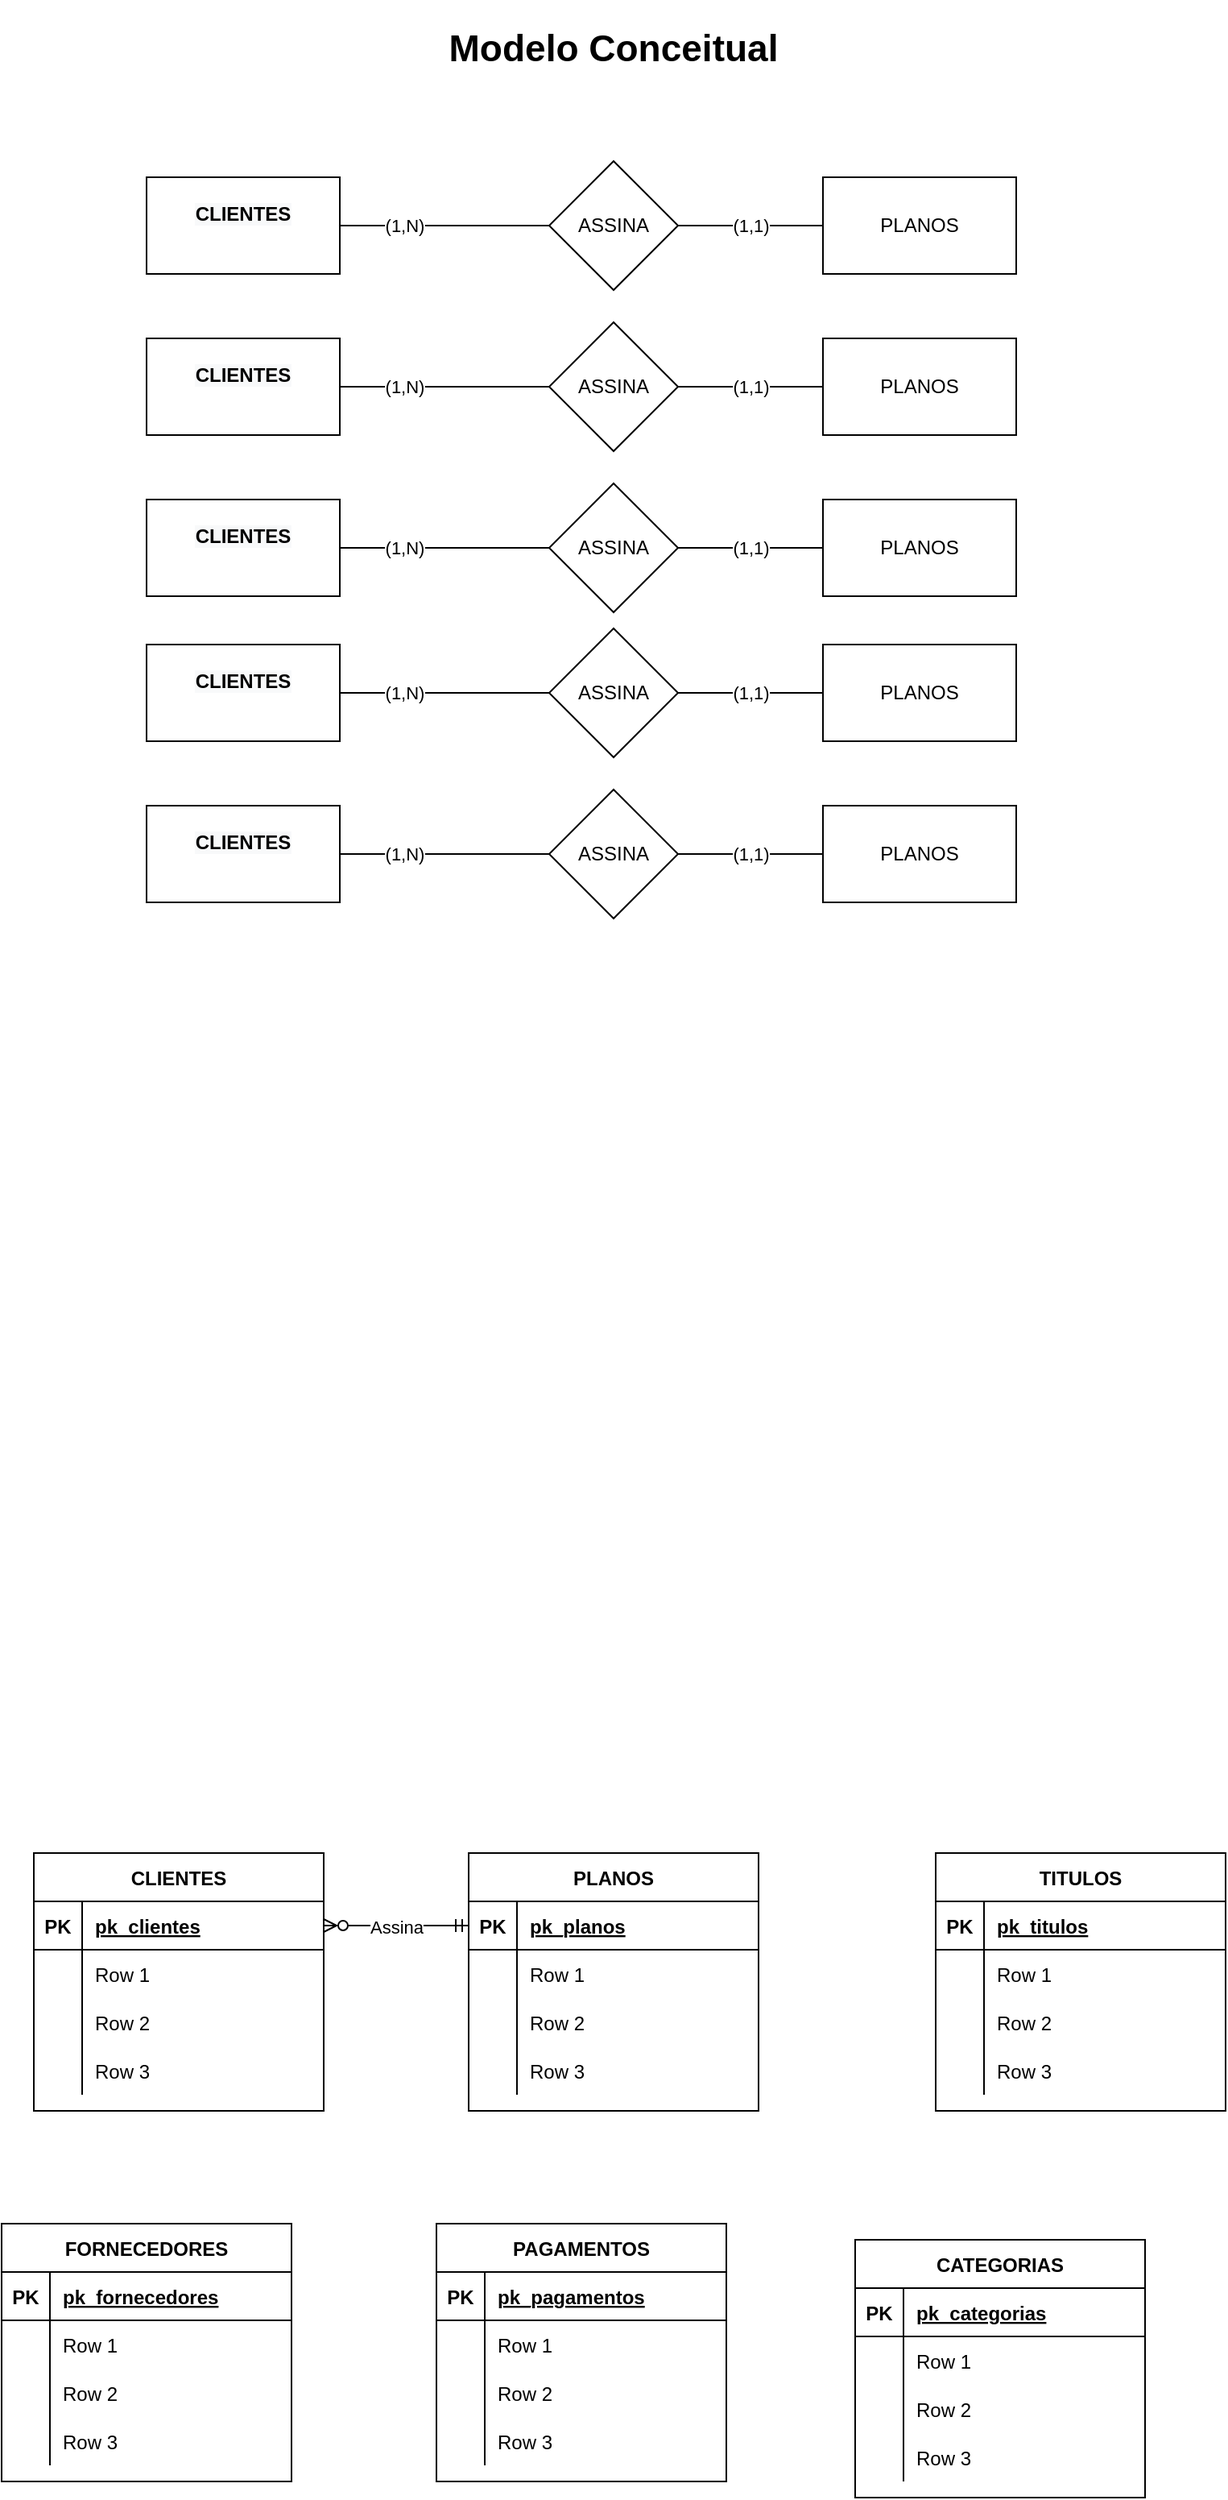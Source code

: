 <mxfile version="20.5.1" type="github"><diagram id="LvLNpRTg5S48HGQ50iHA" name="Página-1"><mxGraphModel dx="1422" dy="1923" grid="1" gridSize="10" guides="1" tooltips="1" connect="1" arrows="1" fold="1" page="1" pageScale="1" pageWidth="827" pageHeight="1169" math="0" shadow="0"><root><mxCell id="0"/><mxCell id="1" parent="0"/><mxCell id="NP3qdC7nzJABI4OuVEPU-14" value="PLANOS" style="shape=table;startSize=30;container=1;collapsible=1;childLayout=tableLayout;fixedRows=1;rowLines=0;fontStyle=1;align=center;resizeLast=1;" vertex="1" parent="1"><mxGeometry x="300" y="20" width="180" height="160" as="geometry"/></mxCell><mxCell id="NP3qdC7nzJABI4OuVEPU-15" value="" style="shape=tableRow;horizontal=0;startSize=0;swimlaneHead=0;swimlaneBody=0;fillColor=none;collapsible=0;dropTarget=0;points=[[0,0.5],[1,0.5]];portConstraint=eastwest;top=0;left=0;right=0;bottom=1;" vertex="1" parent="NP3qdC7nzJABI4OuVEPU-14"><mxGeometry y="30" width="180" height="30" as="geometry"/></mxCell><mxCell id="NP3qdC7nzJABI4OuVEPU-16" value="PK" style="shape=partialRectangle;connectable=0;fillColor=none;top=0;left=0;bottom=0;right=0;fontStyle=1;overflow=hidden;" vertex="1" parent="NP3qdC7nzJABI4OuVEPU-15"><mxGeometry width="30" height="30" as="geometry"><mxRectangle width="30" height="30" as="alternateBounds"/></mxGeometry></mxCell><mxCell id="NP3qdC7nzJABI4OuVEPU-17" value="pk_planos" style="shape=partialRectangle;connectable=0;fillColor=none;top=0;left=0;bottom=0;right=0;align=left;spacingLeft=6;fontStyle=5;overflow=hidden;" vertex="1" parent="NP3qdC7nzJABI4OuVEPU-15"><mxGeometry x="30" width="150" height="30" as="geometry"><mxRectangle width="150" height="30" as="alternateBounds"/></mxGeometry></mxCell><mxCell id="NP3qdC7nzJABI4OuVEPU-18" value="" style="shape=tableRow;horizontal=0;startSize=0;swimlaneHead=0;swimlaneBody=0;fillColor=none;collapsible=0;dropTarget=0;points=[[0,0.5],[1,0.5]];portConstraint=eastwest;top=0;left=0;right=0;bottom=0;" vertex="1" parent="NP3qdC7nzJABI4OuVEPU-14"><mxGeometry y="60" width="180" height="30" as="geometry"/></mxCell><mxCell id="NP3qdC7nzJABI4OuVEPU-19" value="" style="shape=partialRectangle;connectable=0;fillColor=none;top=0;left=0;bottom=0;right=0;editable=1;overflow=hidden;" vertex="1" parent="NP3qdC7nzJABI4OuVEPU-18"><mxGeometry width="30" height="30" as="geometry"><mxRectangle width="30" height="30" as="alternateBounds"/></mxGeometry></mxCell><mxCell id="NP3qdC7nzJABI4OuVEPU-20" value="Row 1" style="shape=partialRectangle;connectable=0;fillColor=none;top=0;left=0;bottom=0;right=0;align=left;spacingLeft=6;overflow=hidden;" vertex="1" parent="NP3qdC7nzJABI4OuVEPU-18"><mxGeometry x="30" width="150" height="30" as="geometry"><mxRectangle width="150" height="30" as="alternateBounds"/></mxGeometry></mxCell><mxCell id="NP3qdC7nzJABI4OuVEPU-21" value="" style="shape=tableRow;horizontal=0;startSize=0;swimlaneHead=0;swimlaneBody=0;fillColor=none;collapsible=0;dropTarget=0;points=[[0,0.5],[1,0.5]];portConstraint=eastwest;top=0;left=0;right=0;bottom=0;" vertex="1" parent="NP3qdC7nzJABI4OuVEPU-14"><mxGeometry y="90" width="180" height="30" as="geometry"/></mxCell><mxCell id="NP3qdC7nzJABI4OuVEPU-22" value="" style="shape=partialRectangle;connectable=0;fillColor=none;top=0;left=0;bottom=0;right=0;editable=1;overflow=hidden;" vertex="1" parent="NP3qdC7nzJABI4OuVEPU-21"><mxGeometry width="30" height="30" as="geometry"><mxRectangle width="30" height="30" as="alternateBounds"/></mxGeometry></mxCell><mxCell id="NP3qdC7nzJABI4OuVEPU-23" value="Row 2" style="shape=partialRectangle;connectable=0;fillColor=none;top=0;left=0;bottom=0;right=0;align=left;spacingLeft=6;overflow=hidden;" vertex="1" parent="NP3qdC7nzJABI4OuVEPU-21"><mxGeometry x="30" width="150" height="30" as="geometry"><mxRectangle width="150" height="30" as="alternateBounds"/></mxGeometry></mxCell><mxCell id="NP3qdC7nzJABI4OuVEPU-24" value="" style="shape=tableRow;horizontal=0;startSize=0;swimlaneHead=0;swimlaneBody=0;fillColor=none;collapsible=0;dropTarget=0;points=[[0,0.5],[1,0.5]];portConstraint=eastwest;top=0;left=0;right=0;bottom=0;" vertex="1" parent="NP3qdC7nzJABI4OuVEPU-14"><mxGeometry y="120" width="180" height="30" as="geometry"/></mxCell><mxCell id="NP3qdC7nzJABI4OuVEPU-25" value="" style="shape=partialRectangle;connectable=0;fillColor=none;top=0;left=0;bottom=0;right=0;editable=1;overflow=hidden;" vertex="1" parent="NP3qdC7nzJABI4OuVEPU-24"><mxGeometry width="30" height="30" as="geometry"><mxRectangle width="30" height="30" as="alternateBounds"/></mxGeometry></mxCell><mxCell id="NP3qdC7nzJABI4OuVEPU-26" value="Row 3" style="shape=partialRectangle;connectable=0;fillColor=none;top=0;left=0;bottom=0;right=0;align=left;spacingLeft=6;overflow=hidden;" vertex="1" parent="NP3qdC7nzJABI4OuVEPU-24"><mxGeometry x="30" width="150" height="30" as="geometry"><mxRectangle width="150" height="30" as="alternateBounds"/></mxGeometry></mxCell><mxCell id="NP3qdC7nzJABI4OuVEPU-40" value="FORNECEDORES" style="shape=table;startSize=30;container=1;collapsible=1;childLayout=tableLayout;fixedRows=1;rowLines=0;fontStyle=1;align=center;resizeLast=1;" vertex="1" parent="1"><mxGeometry x="10" y="250" width="180" height="160" as="geometry"/></mxCell><mxCell id="NP3qdC7nzJABI4OuVEPU-41" value="" style="shape=tableRow;horizontal=0;startSize=0;swimlaneHead=0;swimlaneBody=0;fillColor=none;collapsible=0;dropTarget=0;points=[[0,0.5],[1,0.5]];portConstraint=eastwest;top=0;left=0;right=0;bottom=1;" vertex="1" parent="NP3qdC7nzJABI4OuVEPU-40"><mxGeometry y="30" width="180" height="30" as="geometry"/></mxCell><mxCell id="NP3qdC7nzJABI4OuVEPU-42" value="PK" style="shape=partialRectangle;connectable=0;fillColor=none;top=0;left=0;bottom=0;right=0;fontStyle=1;overflow=hidden;" vertex="1" parent="NP3qdC7nzJABI4OuVEPU-41"><mxGeometry width="30" height="30" as="geometry"><mxRectangle width="30" height="30" as="alternateBounds"/></mxGeometry></mxCell><mxCell id="NP3qdC7nzJABI4OuVEPU-43" value="pk_fornecedores" style="shape=partialRectangle;connectable=0;fillColor=none;top=0;left=0;bottom=0;right=0;align=left;spacingLeft=6;fontStyle=5;overflow=hidden;" vertex="1" parent="NP3qdC7nzJABI4OuVEPU-41"><mxGeometry x="30" width="150" height="30" as="geometry"><mxRectangle width="150" height="30" as="alternateBounds"/></mxGeometry></mxCell><mxCell id="NP3qdC7nzJABI4OuVEPU-44" value="" style="shape=tableRow;horizontal=0;startSize=0;swimlaneHead=0;swimlaneBody=0;fillColor=none;collapsible=0;dropTarget=0;points=[[0,0.5],[1,0.5]];portConstraint=eastwest;top=0;left=0;right=0;bottom=0;" vertex="1" parent="NP3qdC7nzJABI4OuVEPU-40"><mxGeometry y="60" width="180" height="30" as="geometry"/></mxCell><mxCell id="NP3qdC7nzJABI4OuVEPU-45" value="" style="shape=partialRectangle;connectable=0;fillColor=none;top=0;left=0;bottom=0;right=0;editable=1;overflow=hidden;" vertex="1" parent="NP3qdC7nzJABI4OuVEPU-44"><mxGeometry width="30" height="30" as="geometry"><mxRectangle width="30" height="30" as="alternateBounds"/></mxGeometry></mxCell><mxCell id="NP3qdC7nzJABI4OuVEPU-46" value="Row 1" style="shape=partialRectangle;connectable=0;fillColor=none;top=0;left=0;bottom=0;right=0;align=left;spacingLeft=6;overflow=hidden;" vertex="1" parent="NP3qdC7nzJABI4OuVEPU-44"><mxGeometry x="30" width="150" height="30" as="geometry"><mxRectangle width="150" height="30" as="alternateBounds"/></mxGeometry></mxCell><mxCell id="NP3qdC7nzJABI4OuVEPU-47" value="" style="shape=tableRow;horizontal=0;startSize=0;swimlaneHead=0;swimlaneBody=0;fillColor=none;collapsible=0;dropTarget=0;points=[[0,0.5],[1,0.5]];portConstraint=eastwest;top=0;left=0;right=0;bottom=0;" vertex="1" parent="NP3qdC7nzJABI4OuVEPU-40"><mxGeometry y="90" width="180" height="30" as="geometry"/></mxCell><mxCell id="NP3qdC7nzJABI4OuVEPU-48" value="" style="shape=partialRectangle;connectable=0;fillColor=none;top=0;left=0;bottom=0;right=0;editable=1;overflow=hidden;" vertex="1" parent="NP3qdC7nzJABI4OuVEPU-47"><mxGeometry width="30" height="30" as="geometry"><mxRectangle width="30" height="30" as="alternateBounds"/></mxGeometry></mxCell><mxCell id="NP3qdC7nzJABI4OuVEPU-49" value="Row 2" style="shape=partialRectangle;connectable=0;fillColor=none;top=0;left=0;bottom=0;right=0;align=left;spacingLeft=6;overflow=hidden;" vertex="1" parent="NP3qdC7nzJABI4OuVEPU-47"><mxGeometry x="30" width="150" height="30" as="geometry"><mxRectangle width="150" height="30" as="alternateBounds"/></mxGeometry></mxCell><mxCell id="NP3qdC7nzJABI4OuVEPU-50" value="" style="shape=tableRow;horizontal=0;startSize=0;swimlaneHead=0;swimlaneBody=0;fillColor=none;collapsible=0;dropTarget=0;points=[[0,0.5],[1,0.5]];portConstraint=eastwest;top=0;left=0;right=0;bottom=0;" vertex="1" parent="NP3qdC7nzJABI4OuVEPU-40"><mxGeometry y="120" width="180" height="30" as="geometry"/></mxCell><mxCell id="NP3qdC7nzJABI4OuVEPU-51" value="" style="shape=partialRectangle;connectable=0;fillColor=none;top=0;left=0;bottom=0;right=0;editable=1;overflow=hidden;" vertex="1" parent="NP3qdC7nzJABI4OuVEPU-50"><mxGeometry width="30" height="30" as="geometry"><mxRectangle width="30" height="30" as="alternateBounds"/></mxGeometry></mxCell><mxCell id="NP3qdC7nzJABI4OuVEPU-52" value="Row 3" style="shape=partialRectangle;connectable=0;fillColor=none;top=0;left=0;bottom=0;right=0;align=left;spacingLeft=6;overflow=hidden;" vertex="1" parent="NP3qdC7nzJABI4OuVEPU-50"><mxGeometry x="30" width="150" height="30" as="geometry"><mxRectangle width="150" height="30" as="alternateBounds"/></mxGeometry></mxCell><mxCell id="NP3qdC7nzJABI4OuVEPU-53" value="CATEGORIAS" style="shape=table;startSize=30;container=1;collapsible=1;childLayout=tableLayout;fixedRows=1;rowLines=0;fontStyle=1;align=center;resizeLast=1;" vertex="1" parent="1"><mxGeometry x="540" y="260" width="180" height="160" as="geometry"/></mxCell><mxCell id="NP3qdC7nzJABI4OuVEPU-54" value="" style="shape=tableRow;horizontal=0;startSize=0;swimlaneHead=0;swimlaneBody=0;fillColor=none;collapsible=0;dropTarget=0;points=[[0,0.5],[1,0.5]];portConstraint=eastwest;top=0;left=0;right=0;bottom=1;" vertex="1" parent="NP3qdC7nzJABI4OuVEPU-53"><mxGeometry y="30" width="180" height="30" as="geometry"/></mxCell><mxCell id="NP3qdC7nzJABI4OuVEPU-55" value="PK" style="shape=partialRectangle;connectable=0;fillColor=none;top=0;left=0;bottom=0;right=0;fontStyle=1;overflow=hidden;" vertex="1" parent="NP3qdC7nzJABI4OuVEPU-54"><mxGeometry width="30" height="30" as="geometry"><mxRectangle width="30" height="30" as="alternateBounds"/></mxGeometry></mxCell><mxCell id="NP3qdC7nzJABI4OuVEPU-56" value="pk_categorias" style="shape=partialRectangle;connectable=0;fillColor=none;top=0;left=0;bottom=0;right=0;align=left;spacingLeft=6;fontStyle=5;overflow=hidden;" vertex="1" parent="NP3qdC7nzJABI4OuVEPU-54"><mxGeometry x="30" width="150" height="30" as="geometry"><mxRectangle width="150" height="30" as="alternateBounds"/></mxGeometry></mxCell><mxCell id="NP3qdC7nzJABI4OuVEPU-57" value="" style="shape=tableRow;horizontal=0;startSize=0;swimlaneHead=0;swimlaneBody=0;fillColor=none;collapsible=0;dropTarget=0;points=[[0,0.5],[1,0.5]];portConstraint=eastwest;top=0;left=0;right=0;bottom=0;" vertex="1" parent="NP3qdC7nzJABI4OuVEPU-53"><mxGeometry y="60" width="180" height="30" as="geometry"/></mxCell><mxCell id="NP3qdC7nzJABI4OuVEPU-58" value="" style="shape=partialRectangle;connectable=0;fillColor=none;top=0;left=0;bottom=0;right=0;editable=1;overflow=hidden;" vertex="1" parent="NP3qdC7nzJABI4OuVEPU-57"><mxGeometry width="30" height="30" as="geometry"><mxRectangle width="30" height="30" as="alternateBounds"/></mxGeometry></mxCell><mxCell id="NP3qdC7nzJABI4OuVEPU-59" value="Row 1" style="shape=partialRectangle;connectable=0;fillColor=none;top=0;left=0;bottom=0;right=0;align=left;spacingLeft=6;overflow=hidden;" vertex="1" parent="NP3qdC7nzJABI4OuVEPU-57"><mxGeometry x="30" width="150" height="30" as="geometry"><mxRectangle width="150" height="30" as="alternateBounds"/></mxGeometry></mxCell><mxCell id="NP3qdC7nzJABI4OuVEPU-60" value="" style="shape=tableRow;horizontal=0;startSize=0;swimlaneHead=0;swimlaneBody=0;fillColor=none;collapsible=0;dropTarget=0;points=[[0,0.5],[1,0.5]];portConstraint=eastwest;top=0;left=0;right=0;bottom=0;" vertex="1" parent="NP3qdC7nzJABI4OuVEPU-53"><mxGeometry y="90" width="180" height="30" as="geometry"/></mxCell><mxCell id="NP3qdC7nzJABI4OuVEPU-61" value="" style="shape=partialRectangle;connectable=0;fillColor=none;top=0;left=0;bottom=0;right=0;editable=1;overflow=hidden;" vertex="1" parent="NP3qdC7nzJABI4OuVEPU-60"><mxGeometry width="30" height="30" as="geometry"><mxRectangle width="30" height="30" as="alternateBounds"/></mxGeometry></mxCell><mxCell id="NP3qdC7nzJABI4OuVEPU-62" value="Row 2" style="shape=partialRectangle;connectable=0;fillColor=none;top=0;left=0;bottom=0;right=0;align=left;spacingLeft=6;overflow=hidden;" vertex="1" parent="NP3qdC7nzJABI4OuVEPU-60"><mxGeometry x="30" width="150" height="30" as="geometry"><mxRectangle width="150" height="30" as="alternateBounds"/></mxGeometry></mxCell><mxCell id="NP3qdC7nzJABI4OuVEPU-63" value="" style="shape=tableRow;horizontal=0;startSize=0;swimlaneHead=0;swimlaneBody=0;fillColor=none;collapsible=0;dropTarget=0;points=[[0,0.5],[1,0.5]];portConstraint=eastwest;top=0;left=0;right=0;bottom=0;" vertex="1" parent="NP3qdC7nzJABI4OuVEPU-53"><mxGeometry y="120" width="180" height="30" as="geometry"/></mxCell><mxCell id="NP3qdC7nzJABI4OuVEPU-64" value="" style="shape=partialRectangle;connectable=0;fillColor=none;top=0;left=0;bottom=0;right=0;editable=1;overflow=hidden;" vertex="1" parent="NP3qdC7nzJABI4OuVEPU-63"><mxGeometry width="30" height="30" as="geometry"><mxRectangle width="30" height="30" as="alternateBounds"/></mxGeometry></mxCell><mxCell id="NP3qdC7nzJABI4OuVEPU-65" value="Row 3" style="shape=partialRectangle;connectable=0;fillColor=none;top=0;left=0;bottom=0;right=0;align=left;spacingLeft=6;overflow=hidden;" vertex="1" parent="NP3qdC7nzJABI4OuVEPU-63"><mxGeometry x="30" width="150" height="30" as="geometry"><mxRectangle width="150" height="30" as="alternateBounds"/></mxGeometry></mxCell><mxCell id="NP3qdC7nzJABI4OuVEPU-66" value="CLIENTES" style="shape=table;startSize=30;container=1;collapsible=1;childLayout=tableLayout;fixedRows=1;rowLines=0;fontStyle=1;align=center;resizeLast=1;" vertex="1" parent="1"><mxGeometry x="30" y="20" width="180" height="160" as="geometry"/></mxCell><mxCell id="NP3qdC7nzJABI4OuVEPU-67" value="" style="shape=tableRow;horizontal=0;startSize=0;swimlaneHead=0;swimlaneBody=0;fillColor=none;collapsible=0;dropTarget=0;points=[[0,0.5],[1,0.5]];portConstraint=eastwest;top=0;left=0;right=0;bottom=1;" vertex="1" parent="NP3qdC7nzJABI4OuVEPU-66"><mxGeometry y="30" width="180" height="30" as="geometry"/></mxCell><mxCell id="NP3qdC7nzJABI4OuVEPU-68" value="PK" style="shape=partialRectangle;connectable=0;fillColor=none;top=0;left=0;bottom=0;right=0;fontStyle=1;overflow=hidden;" vertex="1" parent="NP3qdC7nzJABI4OuVEPU-67"><mxGeometry width="30" height="30" as="geometry"><mxRectangle width="30" height="30" as="alternateBounds"/></mxGeometry></mxCell><mxCell id="NP3qdC7nzJABI4OuVEPU-69" value="pk_clientes" style="shape=partialRectangle;connectable=0;fillColor=none;top=0;left=0;bottom=0;right=0;align=left;spacingLeft=6;fontStyle=5;overflow=hidden;" vertex="1" parent="NP3qdC7nzJABI4OuVEPU-67"><mxGeometry x="30" width="150" height="30" as="geometry"><mxRectangle width="150" height="30" as="alternateBounds"/></mxGeometry></mxCell><mxCell id="NP3qdC7nzJABI4OuVEPU-70" value="" style="shape=tableRow;horizontal=0;startSize=0;swimlaneHead=0;swimlaneBody=0;fillColor=none;collapsible=0;dropTarget=0;points=[[0,0.5],[1,0.5]];portConstraint=eastwest;top=0;left=0;right=0;bottom=0;" vertex="1" parent="NP3qdC7nzJABI4OuVEPU-66"><mxGeometry y="60" width="180" height="30" as="geometry"/></mxCell><mxCell id="NP3qdC7nzJABI4OuVEPU-71" value="" style="shape=partialRectangle;connectable=0;fillColor=none;top=0;left=0;bottom=0;right=0;editable=1;overflow=hidden;" vertex="1" parent="NP3qdC7nzJABI4OuVEPU-70"><mxGeometry width="30" height="30" as="geometry"><mxRectangle width="30" height="30" as="alternateBounds"/></mxGeometry></mxCell><mxCell id="NP3qdC7nzJABI4OuVEPU-72" value="Row 1" style="shape=partialRectangle;connectable=0;fillColor=none;top=0;left=0;bottom=0;right=0;align=left;spacingLeft=6;overflow=hidden;" vertex="1" parent="NP3qdC7nzJABI4OuVEPU-70"><mxGeometry x="30" width="150" height="30" as="geometry"><mxRectangle width="150" height="30" as="alternateBounds"/></mxGeometry></mxCell><mxCell id="NP3qdC7nzJABI4OuVEPU-73" value="" style="shape=tableRow;horizontal=0;startSize=0;swimlaneHead=0;swimlaneBody=0;fillColor=none;collapsible=0;dropTarget=0;points=[[0,0.5],[1,0.5]];portConstraint=eastwest;top=0;left=0;right=0;bottom=0;" vertex="1" parent="NP3qdC7nzJABI4OuVEPU-66"><mxGeometry y="90" width="180" height="30" as="geometry"/></mxCell><mxCell id="NP3qdC7nzJABI4OuVEPU-74" value="" style="shape=partialRectangle;connectable=0;fillColor=none;top=0;left=0;bottom=0;right=0;editable=1;overflow=hidden;" vertex="1" parent="NP3qdC7nzJABI4OuVEPU-73"><mxGeometry width="30" height="30" as="geometry"><mxRectangle width="30" height="30" as="alternateBounds"/></mxGeometry></mxCell><mxCell id="NP3qdC7nzJABI4OuVEPU-75" value="Row 2" style="shape=partialRectangle;connectable=0;fillColor=none;top=0;left=0;bottom=0;right=0;align=left;spacingLeft=6;overflow=hidden;" vertex="1" parent="NP3qdC7nzJABI4OuVEPU-73"><mxGeometry x="30" width="150" height="30" as="geometry"><mxRectangle width="150" height="30" as="alternateBounds"/></mxGeometry></mxCell><mxCell id="NP3qdC7nzJABI4OuVEPU-76" value="" style="shape=tableRow;horizontal=0;startSize=0;swimlaneHead=0;swimlaneBody=0;fillColor=none;collapsible=0;dropTarget=0;points=[[0,0.5],[1,0.5]];portConstraint=eastwest;top=0;left=0;right=0;bottom=0;" vertex="1" parent="NP3qdC7nzJABI4OuVEPU-66"><mxGeometry y="120" width="180" height="30" as="geometry"/></mxCell><mxCell id="NP3qdC7nzJABI4OuVEPU-77" value="" style="shape=partialRectangle;connectable=0;fillColor=none;top=0;left=0;bottom=0;right=0;editable=1;overflow=hidden;" vertex="1" parent="NP3qdC7nzJABI4OuVEPU-76"><mxGeometry width="30" height="30" as="geometry"><mxRectangle width="30" height="30" as="alternateBounds"/></mxGeometry></mxCell><mxCell id="NP3qdC7nzJABI4OuVEPU-78" value="Row 3" style="shape=partialRectangle;connectable=0;fillColor=none;top=0;left=0;bottom=0;right=0;align=left;spacingLeft=6;overflow=hidden;" vertex="1" parent="NP3qdC7nzJABI4OuVEPU-76"><mxGeometry x="30" width="150" height="30" as="geometry"><mxRectangle width="150" height="30" as="alternateBounds"/></mxGeometry></mxCell><mxCell id="NP3qdC7nzJABI4OuVEPU-79" value="PAGAMENTOS" style="shape=table;startSize=30;container=1;collapsible=1;childLayout=tableLayout;fixedRows=1;rowLines=0;fontStyle=1;align=center;resizeLast=1;" vertex="1" parent="1"><mxGeometry x="280" y="250" width="180" height="160" as="geometry"/></mxCell><mxCell id="NP3qdC7nzJABI4OuVEPU-80" value="" style="shape=tableRow;horizontal=0;startSize=0;swimlaneHead=0;swimlaneBody=0;fillColor=none;collapsible=0;dropTarget=0;points=[[0,0.5],[1,0.5]];portConstraint=eastwest;top=0;left=0;right=0;bottom=1;" vertex="1" parent="NP3qdC7nzJABI4OuVEPU-79"><mxGeometry y="30" width="180" height="30" as="geometry"/></mxCell><mxCell id="NP3qdC7nzJABI4OuVEPU-81" value="PK" style="shape=partialRectangle;connectable=0;fillColor=none;top=0;left=0;bottom=0;right=0;fontStyle=1;overflow=hidden;" vertex="1" parent="NP3qdC7nzJABI4OuVEPU-80"><mxGeometry width="30" height="30" as="geometry"><mxRectangle width="30" height="30" as="alternateBounds"/></mxGeometry></mxCell><mxCell id="NP3qdC7nzJABI4OuVEPU-82" value="pk_pagamentos" style="shape=partialRectangle;connectable=0;fillColor=none;top=0;left=0;bottom=0;right=0;align=left;spacingLeft=6;fontStyle=5;overflow=hidden;" vertex="1" parent="NP3qdC7nzJABI4OuVEPU-80"><mxGeometry x="30" width="150" height="30" as="geometry"><mxRectangle width="150" height="30" as="alternateBounds"/></mxGeometry></mxCell><mxCell id="NP3qdC7nzJABI4OuVEPU-83" value="" style="shape=tableRow;horizontal=0;startSize=0;swimlaneHead=0;swimlaneBody=0;fillColor=none;collapsible=0;dropTarget=0;points=[[0,0.5],[1,0.5]];portConstraint=eastwest;top=0;left=0;right=0;bottom=0;" vertex="1" parent="NP3qdC7nzJABI4OuVEPU-79"><mxGeometry y="60" width="180" height="30" as="geometry"/></mxCell><mxCell id="NP3qdC7nzJABI4OuVEPU-84" value="" style="shape=partialRectangle;connectable=0;fillColor=none;top=0;left=0;bottom=0;right=0;editable=1;overflow=hidden;" vertex="1" parent="NP3qdC7nzJABI4OuVEPU-83"><mxGeometry width="30" height="30" as="geometry"><mxRectangle width="30" height="30" as="alternateBounds"/></mxGeometry></mxCell><mxCell id="NP3qdC7nzJABI4OuVEPU-85" value="Row 1" style="shape=partialRectangle;connectable=0;fillColor=none;top=0;left=0;bottom=0;right=0;align=left;spacingLeft=6;overflow=hidden;" vertex="1" parent="NP3qdC7nzJABI4OuVEPU-83"><mxGeometry x="30" width="150" height="30" as="geometry"><mxRectangle width="150" height="30" as="alternateBounds"/></mxGeometry></mxCell><mxCell id="NP3qdC7nzJABI4OuVEPU-86" value="" style="shape=tableRow;horizontal=0;startSize=0;swimlaneHead=0;swimlaneBody=0;fillColor=none;collapsible=0;dropTarget=0;points=[[0,0.5],[1,0.5]];portConstraint=eastwest;top=0;left=0;right=0;bottom=0;" vertex="1" parent="NP3qdC7nzJABI4OuVEPU-79"><mxGeometry y="90" width="180" height="30" as="geometry"/></mxCell><mxCell id="NP3qdC7nzJABI4OuVEPU-87" value="" style="shape=partialRectangle;connectable=0;fillColor=none;top=0;left=0;bottom=0;right=0;editable=1;overflow=hidden;" vertex="1" parent="NP3qdC7nzJABI4OuVEPU-86"><mxGeometry width="30" height="30" as="geometry"><mxRectangle width="30" height="30" as="alternateBounds"/></mxGeometry></mxCell><mxCell id="NP3qdC7nzJABI4OuVEPU-88" value="Row 2" style="shape=partialRectangle;connectable=0;fillColor=none;top=0;left=0;bottom=0;right=0;align=left;spacingLeft=6;overflow=hidden;" vertex="1" parent="NP3qdC7nzJABI4OuVEPU-86"><mxGeometry x="30" width="150" height="30" as="geometry"><mxRectangle width="150" height="30" as="alternateBounds"/></mxGeometry></mxCell><mxCell id="NP3qdC7nzJABI4OuVEPU-89" value="" style="shape=tableRow;horizontal=0;startSize=0;swimlaneHead=0;swimlaneBody=0;fillColor=none;collapsible=0;dropTarget=0;points=[[0,0.5],[1,0.5]];portConstraint=eastwest;top=0;left=0;right=0;bottom=0;" vertex="1" parent="NP3qdC7nzJABI4OuVEPU-79"><mxGeometry y="120" width="180" height="30" as="geometry"/></mxCell><mxCell id="NP3qdC7nzJABI4OuVEPU-90" value="" style="shape=partialRectangle;connectable=0;fillColor=none;top=0;left=0;bottom=0;right=0;editable=1;overflow=hidden;" vertex="1" parent="NP3qdC7nzJABI4OuVEPU-89"><mxGeometry width="30" height="30" as="geometry"><mxRectangle width="30" height="30" as="alternateBounds"/></mxGeometry></mxCell><mxCell id="NP3qdC7nzJABI4OuVEPU-91" value="Row 3" style="shape=partialRectangle;connectable=0;fillColor=none;top=0;left=0;bottom=0;right=0;align=left;spacingLeft=6;overflow=hidden;" vertex="1" parent="NP3qdC7nzJABI4OuVEPU-89"><mxGeometry x="30" width="150" height="30" as="geometry"><mxRectangle width="150" height="30" as="alternateBounds"/></mxGeometry></mxCell><mxCell id="NP3qdC7nzJABI4OuVEPU-105" value="TITULOS" style="shape=table;startSize=30;container=1;collapsible=1;childLayout=tableLayout;fixedRows=1;rowLines=0;fontStyle=1;align=center;resizeLast=1;" vertex="1" parent="1"><mxGeometry x="590" y="20" width="180" height="160" as="geometry"/></mxCell><mxCell id="NP3qdC7nzJABI4OuVEPU-106" value="" style="shape=tableRow;horizontal=0;startSize=0;swimlaneHead=0;swimlaneBody=0;fillColor=none;collapsible=0;dropTarget=0;points=[[0,0.5],[1,0.5]];portConstraint=eastwest;top=0;left=0;right=0;bottom=1;" vertex="1" parent="NP3qdC7nzJABI4OuVEPU-105"><mxGeometry y="30" width="180" height="30" as="geometry"/></mxCell><mxCell id="NP3qdC7nzJABI4OuVEPU-107" value="PK" style="shape=partialRectangle;connectable=0;fillColor=none;top=0;left=0;bottom=0;right=0;fontStyle=1;overflow=hidden;" vertex="1" parent="NP3qdC7nzJABI4OuVEPU-106"><mxGeometry width="30" height="30" as="geometry"><mxRectangle width="30" height="30" as="alternateBounds"/></mxGeometry></mxCell><mxCell id="NP3qdC7nzJABI4OuVEPU-108" value="pk_titulos" style="shape=partialRectangle;connectable=0;fillColor=none;top=0;left=0;bottom=0;right=0;align=left;spacingLeft=6;fontStyle=5;overflow=hidden;" vertex="1" parent="NP3qdC7nzJABI4OuVEPU-106"><mxGeometry x="30" width="150" height="30" as="geometry"><mxRectangle width="150" height="30" as="alternateBounds"/></mxGeometry></mxCell><mxCell id="NP3qdC7nzJABI4OuVEPU-109" value="" style="shape=tableRow;horizontal=0;startSize=0;swimlaneHead=0;swimlaneBody=0;fillColor=none;collapsible=0;dropTarget=0;points=[[0,0.5],[1,0.5]];portConstraint=eastwest;top=0;left=0;right=0;bottom=0;" vertex="1" parent="NP3qdC7nzJABI4OuVEPU-105"><mxGeometry y="60" width="180" height="30" as="geometry"/></mxCell><mxCell id="NP3qdC7nzJABI4OuVEPU-110" value="" style="shape=partialRectangle;connectable=0;fillColor=none;top=0;left=0;bottom=0;right=0;editable=1;overflow=hidden;" vertex="1" parent="NP3qdC7nzJABI4OuVEPU-109"><mxGeometry width="30" height="30" as="geometry"><mxRectangle width="30" height="30" as="alternateBounds"/></mxGeometry></mxCell><mxCell id="NP3qdC7nzJABI4OuVEPU-111" value="Row 1" style="shape=partialRectangle;connectable=0;fillColor=none;top=0;left=0;bottom=0;right=0;align=left;spacingLeft=6;overflow=hidden;" vertex="1" parent="NP3qdC7nzJABI4OuVEPU-109"><mxGeometry x="30" width="150" height="30" as="geometry"><mxRectangle width="150" height="30" as="alternateBounds"/></mxGeometry></mxCell><mxCell id="NP3qdC7nzJABI4OuVEPU-112" value="" style="shape=tableRow;horizontal=0;startSize=0;swimlaneHead=0;swimlaneBody=0;fillColor=none;collapsible=0;dropTarget=0;points=[[0,0.5],[1,0.5]];portConstraint=eastwest;top=0;left=0;right=0;bottom=0;" vertex="1" parent="NP3qdC7nzJABI4OuVEPU-105"><mxGeometry y="90" width="180" height="30" as="geometry"/></mxCell><mxCell id="NP3qdC7nzJABI4OuVEPU-113" value="" style="shape=partialRectangle;connectable=0;fillColor=none;top=0;left=0;bottom=0;right=0;editable=1;overflow=hidden;" vertex="1" parent="NP3qdC7nzJABI4OuVEPU-112"><mxGeometry width="30" height="30" as="geometry"><mxRectangle width="30" height="30" as="alternateBounds"/></mxGeometry></mxCell><mxCell id="NP3qdC7nzJABI4OuVEPU-114" value="Row 2" style="shape=partialRectangle;connectable=0;fillColor=none;top=0;left=0;bottom=0;right=0;align=left;spacingLeft=6;overflow=hidden;" vertex="1" parent="NP3qdC7nzJABI4OuVEPU-112"><mxGeometry x="30" width="150" height="30" as="geometry"><mxRectangle width="150" height="30" as="alternateBounds"/></mxGeometry></mxCell><mxCell id="NP3qdC7nzJABI4OuVEPU-115" value="" style="shape=tableRow;horizontal=0;startSize=0;swimlaneHead=0;swimlaneBody=0;fillColor=none;collapsible=0;dropTarget=0;points=[[0,0.5],[1,0.5]];portConstraint=eastwest;top=0;left=0;right=0;bottom=0;" vertex="1" parent="NP3qdC7nzJABI4OuVEPU-105"><mxGeometry y="120" width="180" height="30" as="geometry"/></mxCell><mxCell id="NP3qdC7nzJABI4OuVEPU-116" value="" style="shape=partialRectangle;connectable=0;fillColor=none;top=0;left=0;bottom=0;right=0;editable=1;overflow=hidden;" vertex="1" parent="NP3qdC7nzJABI4OuVEPU-115"><mxGeometry width="30" height="30" as="geometry"><mxRectangle width="30" height="30" as="alternateBounds"/></mxGeometry></mxCell><mxCell id="NP3qdC7nzJABI4OuVEPU-117" value="Row 3" style="shape=partialRectangle;connectable=0;fillColor=none;top=0;left=0;bottom=0;right=0;align=left;spacingLeft=6;overflow=hidden;" vertex="1" parent="NP3qdC7nzJABI4OuVEPU-115"><mxGeometry x="30" width="150" height="30" as="geometry"><mxRectangle width="150" height="30" as="alternateBounds"/></mxGeometry></mxCell><mxCell id="NP3qdC7nzJABI4OuVEPU-120" value="Assina" style="edgeStyle=orthogonalEdgeStyle;rounded=0;orthogonalLoop=1;jettySize=auto;html=1;exitX=1;exitY=0.5;exitDx=0;exitDy=0;startArrow=ERzeroToMany;startFill=0;endArrow=ERmandOne;endFill=0;" edge="1" parent="1" source="NP3qdC7nzJABI4OuVEPU-67"><mxGeometry relative="1" as="geometry"><mxPoint x="300" y="65" as="targetPoint"/></mxGeometry></mxCell><mxCell id="NP3qdC7nzJABI4OuVEPU-224" value="(1,N)" style="edgeStyle=orthogonalEdgeStyle;rounded=0;orthogonalLoop=1;jettySize=auto;html=1;exitX=1;exitY=0.5;exitDx=0;exitDy=0;entryX=0;entryY=0.5;entryDx=0;entryDy=0;startArrow=none;startFill=0;endArrow=none;endFill=0;" edge="1" parent="1" source="NP3qdC7nzJABI4OuVEPU-222" target="NP3qdC7nzJABI4OuVEPU-223"><mxGeometry x="-0.385" relative="1" as="geometry"><mxPoint as="offset"/></mxGeometry></mxCell><mxCell id="NP3qdC7nzJABI4OuVEPU-222" value="&#10;&lt;span style=&quot;color: rgb(0, 0, 0); font-family: Helvetica; font-size: 12px; font-style: normal; font-variant-ligatures: normal; font-variant-caps: normal; font-weight: 700; letter-spacing: normal; orphans: 2; text-align: center; text-indent: 0px; text-transform: none; widows: 2; word-spacing: 0px; -webkit-text-stroke-width: 0px; background-color: rgb(248, 249, 250); text-decoration-thickness: initial; text-decoration-style: initial; text-decoration-color: initial; float: none; display: inline !important;&quot;&gt;CLIENTES&lt;/span&gt;&#10;&#10;" style="rounded=0;whiteSpace=wrap;html=1;fillColor=default;" vertex="1" parent="1"><mxGeometry x="100" y="-730" width="120" height="60" as="geometry"/></mxCell><mxCell id="NP3qdC7nzJABI4OuVEPU-226" value="(1,1)" style="edgeStyle=orthogonalEdgeStyle;rounded=0;orthogonalLoop=1;jettySize=auto;html=1;exitX=1;exitY=0.5;exitDx=0;exitDy=0;entryX=0;entryY=0.5;entryDx=0;entryDy=0;startArrow=none;startFill=0;endArrow=none;endFill=0;" edge="1" parent="1" source="NP3qdC7nzJABI4OuVEPU-223" target="NP3qdC7nzJABI4OuVEPU-225"><mxGeometry relative="1" as="geometry"/></mxCell><mxCell id="NP3qdC7nzJABI4OuVEPU-223" value="ASSINA" style="rhombus;whiteSpace=wrap;html=1;fillColor=default;" vertex="1" parent="1"><mxGeometry x="350" y="-740" width="80" height="80" as="geometry"/></mxCell><mxCell id="NP3qdC7nzJABI4OuVEPU-225" value="PLANOS" style="rounded=0;whiteSpace=wrap;html=1;fillColor=default;" vertex="1" parent="1"><mxGeometry x="520" y="-730" width="120" height="60" as="geometry"/></mxCell><mxCell id="NP3qdC7nzJABI4OuVEPU-227" value="(1,N)" style="edgeStyle=orthogonalEdgeStyle;rounded=0;orthogonalLoop=1;jettySize=auto;html=1;exitX=1;exitY=0.5;exitDx=0;exitDy=0;entryX=0;entryY=0.5;entryDx=0;entryDy=0;startArrow=none;startFill=0;endArrow=none;endFill=0;" edge="1" parent="1" source="NP3qdC7nzJABI4OuVEPU-228" target="NP3qdC7nzJABI4OuVEPU-230"><mxGeometry x="-0.385" relative="1" as="geometry"><mxPoint as="offset"/></mxGeometry></mxCell><mxCell id="NP3qdC7nzJABI4OuVEPU-228" value="&#10;&lt;span style=&quot;color: rgb(0, 0, 0); font-family: Helvetica; font-size: 12px; font-style: normal; font-variant-ligatures: normal; font-variant-caps: normal; font-weight: 700; letter-spacing: normal; orphans: 2; text-align: center; text-indent: 0px; text-transform: none; widows: 2; word-spacing: 0px; -webkit-text-stroke-width: 0px; background-color: rgb(248, 249, 250); text-decoration-thickness: initial; text-decoration-style: initial; text-decoration-color: initial; float: none; display: inline !important;&quot;&gt;CLIENTES&lt;/span&gt;&#10;&#10;" style="rounded=0;whiteSpace=wrap;html=1;fillColor=default;" vertex="1" parent="1"><mxGeometry x="100" y="-630" width="120" height="60" as="geometry"/></mxCell><mxCell id="NP3qdC7nzJABI4OuVEPU-229" value="(1,1)" style="edgeStyle=orthogonalEdgeStyle;rounded=0;orthogonalLoop=1;jettySize=auto;html=1;exitX=1;exitY=0.5;exitDx=0;exitDy=0;entryX=0;entryY=0.5;entryDx=0;entryDy=0;startArrow=none;startFill=0;endArrow=none;endFill=0;" edge="1" parent="1" source="NP3qdC7nzJABI4OuVEPU-230" target="NP3qdC7nzJABI4OuVEPU-231"><mxGeometry relative="1" as="geometry"/></mxCell><mxCell id="NP3qdC7nzJABI4OuVEPU-230" value="ASSINA" style="rhombus;whiteSpace=wrap;html=1;fillColor=default;" vertex="1" parent="1"><mxGeometry x="350" y="-640" width="80" height="80" as="geometry"/></mxCell><mxCell id="NP3qdC7nzJABI4OuVEPU-231" value="PLANOS" style="rounded=0;whiteSpace=wrap;html=1;fillColor=default;" vertex="1" parent="1"><mxGeometry x="520" y="-630" width="120" height="60" as="geometry"/></mxCell><mxCell id="NP3qdC7nzJABI4OuVEPU-232" value="(1,N)" style="edgeStyle=orthogonalEdgeStyle;rounded=0;orthogonalLoop=1;jettySize=auto;html=1;exitX=1;exitY=0.5;exitDx=0;exitDy=0;entryX=0;entryY=0.5;entryDx=0;entryDy=0;startArrow=none;startFill=0;endArrow=none;endFill=0;" edge="1" parent="1" source="NP3qdC7nzJABI4OuVEPU-233" target="NP3qdC7nzJABI4OuVEPU-235"><mxGeometry x="-0.385" relative="1" as="geometry"><mxPoint as="offset"/></mxGeometry></mxCell><mxCell id="NP3qdC7nzJABI4OuVEPU-233" value="&#10;&lt;span style=&quot;color: rgb(0, 0, 0); font-family: Helvetica; font-size: 12px; font-style: normal; font-variant-ligatures: normal; font-variant-caps: normal; font-weight: 700; letter-spacing: normal; orphans: 2; text-align: center; text-indent: 0px; text-transform: none; widows: 2; word-spacing: 0px; -webkit-text-stroke-width: 0px; background-color: rgb(248, 249, 250); text-decoration-thickness: initial; text-decoration-style: initial; text-decoration-color: initial; float: none; display: inline !important;&quot;&gt;CLIENTES&lt;/span&gt;&#10;&#10;" style="rounded=0;whiteSpace=wrap;html=1;fillColor=default;" vertex="1" parent="1"><mxGeometry x="100" y="-1020" width="120" height="60" as="geometry"/></mxCell><mxCell id="NP3qdC7nzJABI4OuVEPU-234" value="(1,1)" style="edgeStyle=orthogonalEdgeStyle;rounded=0;orthogonalLoop=1;jettySize=auto;html=1;exitX=1;exitY=0.5;exitDx=0;exitDy=0;entryX=0;entryY=0.5;entryDx=0;entryDy=0;startArrow=none;startFill=0;endArrow=none;endFill=0;" edge="1" parent="1" source="NP3qdC7nzJABI4OuVEPU-235" target="NP3qdC7nzJABI4OuVEPU-236"><mxGeometry relative="1" as="geometry"/></mxCell><mxCell id="NP3qdC7nzJABI4OuVEPU-235" value="ASSINA" style="rhombus;whiteSpace=wrap;html=1;fillColor=default;" vertex="1" parent="1"><mxGeometry x="350" y="-1030" width="80" height="80" as="geometry"/></mxCell><mxCell id="NP3qdC7nzJABI4OuVEPU-236" value="PLANOS" style="rounded=0;whiteSpace=wrap;html=1;fillColor=default;" vertex="1" parent="1"><mxGeometry x="520" y="-1020" width="120" height="60" as="geometry"/></mxCell><mxCell id="NP3qdC7nzJABI4OuVEPU-237" value="(1,N)" style="edgeStyle=orthogonalEdgeStyle;rounded=0;orthogonalLoop=1;jettySize=auto;html=1;exitX=1;exitY=0.5;exitDx=0;exitDy=0;entryX=0;entryY=0.5;entryDx=0;entryDy=0;startArrow=none;startFill=0;endArrow=none;endFill=0;" edge="1" parent="1" source="NP3qdC7nzJABI4OuVEPU-238" target="NP3qdC7nzJABI4OuVEPU-240"><mxGeometry x="-0.385" relative="1" as="geometry"><mxPoint as="offset"/></mxGeometry></mxCell><mxCell id="NP3qdC7nzJABI4OuVEPU-238" value="&#10;&lt;span style=&quot;color: rgb(0, 0, 0); font-family: Helvetica; font-size: 12px; font-style: normal; font-variant-ligatures: normal; font-variant-caps: normal; font-weight: 700; letter-spacing: normal; orphans: 2; text-align: center; text-indent: 0px; text-transform: none; widows: 2; word-spacing: 0px; -webkit-text-stroke-width: 0px; background-color: rgb(248, 249, 250); text-decoration-thickness: initial; text-decoration-style: initial; text-decoration-color: initial; float: none; display: inline !important;&quot;&gt;CLIENTES&lt;/span&gt;&#10;&#10;" style="rounded=0;whiteSpace=wrap;html=1;fillColor=default;" vertex="1" parent="1"><mxGeometry x="100" y="-920" width="120" height="60" as="geometry"/></mxCell><mxCell id="NP3qdC7nzJABI4OuVEPU-239" value="(1,1)" style="edgeStyle=orthogonalEdgeStyle;rounded=0;orthogonalLoop=1;jettySize=auto;html=1;exitX=1;exitY=0.5;exitDx=0;exitDy=0;entryX=0;entryY=0.5;entryDx=0;entryDy=0;startArrow=none;startFill=0;endArrow=none;endFill=0;" edge="1" parent="1" source="NP3qdC7nzJABI4OuVEPU-240" target="NP3qdC7nzJABI4OuVEPU-241"><mxGeometry relative="1" as="geometry"/></mxCell><mxCell id="NP3qdC7nzJABI4OuVEPU-240" value="ASSINA" style="rhombus;whiteSpace=wrap;html=1;fillColor=default;" vertex="1" parent="1"><mxGeometry x="350" y="-930" width="80" height="80" as="geometry"/></mxCell><mxCell id="NP3qdC7nzJABI4OuVEPU-241" value="PLANOS" style="rounded=0;whiteSpace=wrap;html=1;fillColor=default;" vertex="1" parent="1"><mxGeometry x="520" y="-920" width="120" height="60" as="geometry"/></mxCell><mxCell id="NP3qdC7nzJABI4OuVEPU-242" value="(1,N)" style="edgeStyle=orthogonalEdgeStyle;rounded=0;orthogonalLoop=1;jettySize=auto;html=1;exitX=1;exitY=0.5;exitDx=0;exitDy=0;entryX=0;entryY=0.5;entryDx=0;entryDy=0;startArrow=none;startFill=0;endArrow=none;endFill=0;" edge="1" parent="1" source="NP3qdC7nzJABI4OuVEPU-243" target="NP3qdC7nzJABI4OuVEPU-245"><mxGeometry x="-0.385" relative="1" as="geometry"><mxPoint as="offset"/></mxGeometry></mxCell><mxCell id="NP3qdC7nzJABI4OuVEPU-243" value="&#10;&lt;span style=&quot;color: rgb(0, 0, 0); font-family: Helvetica; font-size: 12px; font-style: normal; font-variant-ligatures: normal; font-variant-caps: normal; font-weight: 700; letter-spacing: normal; orphans: 2; text-align: center; text-indent: 0px; text-transform: none; widows: 2; word-spacing: 0px; -webkit-text-stroke-width: 0px; background-color: rgb(248, 249, 250); text-decoration-thickness: initial; text-decoration-style: initial; text-decoration-color: initial; float: none; display: inline !important;&quot;&gt;CLIENTES&lt;/span&gt;&#10;&#10;" style="rounded=0;whiteSpace=wrap;html=1;fillColor=default;" vertex="1" parent="1"><mxGeometry x="100" y="-820" width="120" height="60" as="geometry"/></mxCell><mxCell id="NP3qdC7nzJABI4OuVEPU-244" value="(1,1)" style="edgeStyle=orthogonalEdgeStyle;rounded=0;orthogonalLoop=1;jettySize=auto;html=1;exitX=1;exitY=0.5;exitDx=0;exitDy=0;entryX=0;entryY=0.5;entryDx=0;entryDy=0;startArrow=none;startFill=0;endArrow=none;endFill=0;" edge="1" parent="1" source="NP3qdC7nzJABI4OuVEPU-245" target="NP3qdC7nzJABI4OuVEPU-246"><mxGeometry relative="1" as="geometry"/></mxCell><mxCell id="NP3qdC7nzJABI4OuVEPU-245" value="ASSINA" style="rhombus;whiteSpace=wrap;html=1;fillColor=default;" vertex="1" parent="1"><mxGeometry x="350" y="-830" width="80" height="80" as="geometry"/></mxCell><mxCell id="NP3qdC7nzJABI4OuVEPU-246" value="PLANOS" style="rounded=0;whiteSpace=wrap;html=1;fillColor=default;" vertex="1" parent="1"><mxGeometry x="520" y="-820" width="120" height="60" as="geometry"/></mxCell><mxCell id="NP3qdC7nzJABI4OuVEPU-248" value="Modelo Conceitual" style="text;html=1;strokeColor=none;fillColor=none;align=center;verticalAlign=middle;whiteSpace=wrap;rounded=0;fontSize=23;fontStyle=1" vertex="1" parent="1"><mxGeometry x="250" y="-1130" width="280" height="60" as="geometry"/></mxCell></root></mxGraphModel></diagram></mxfile>